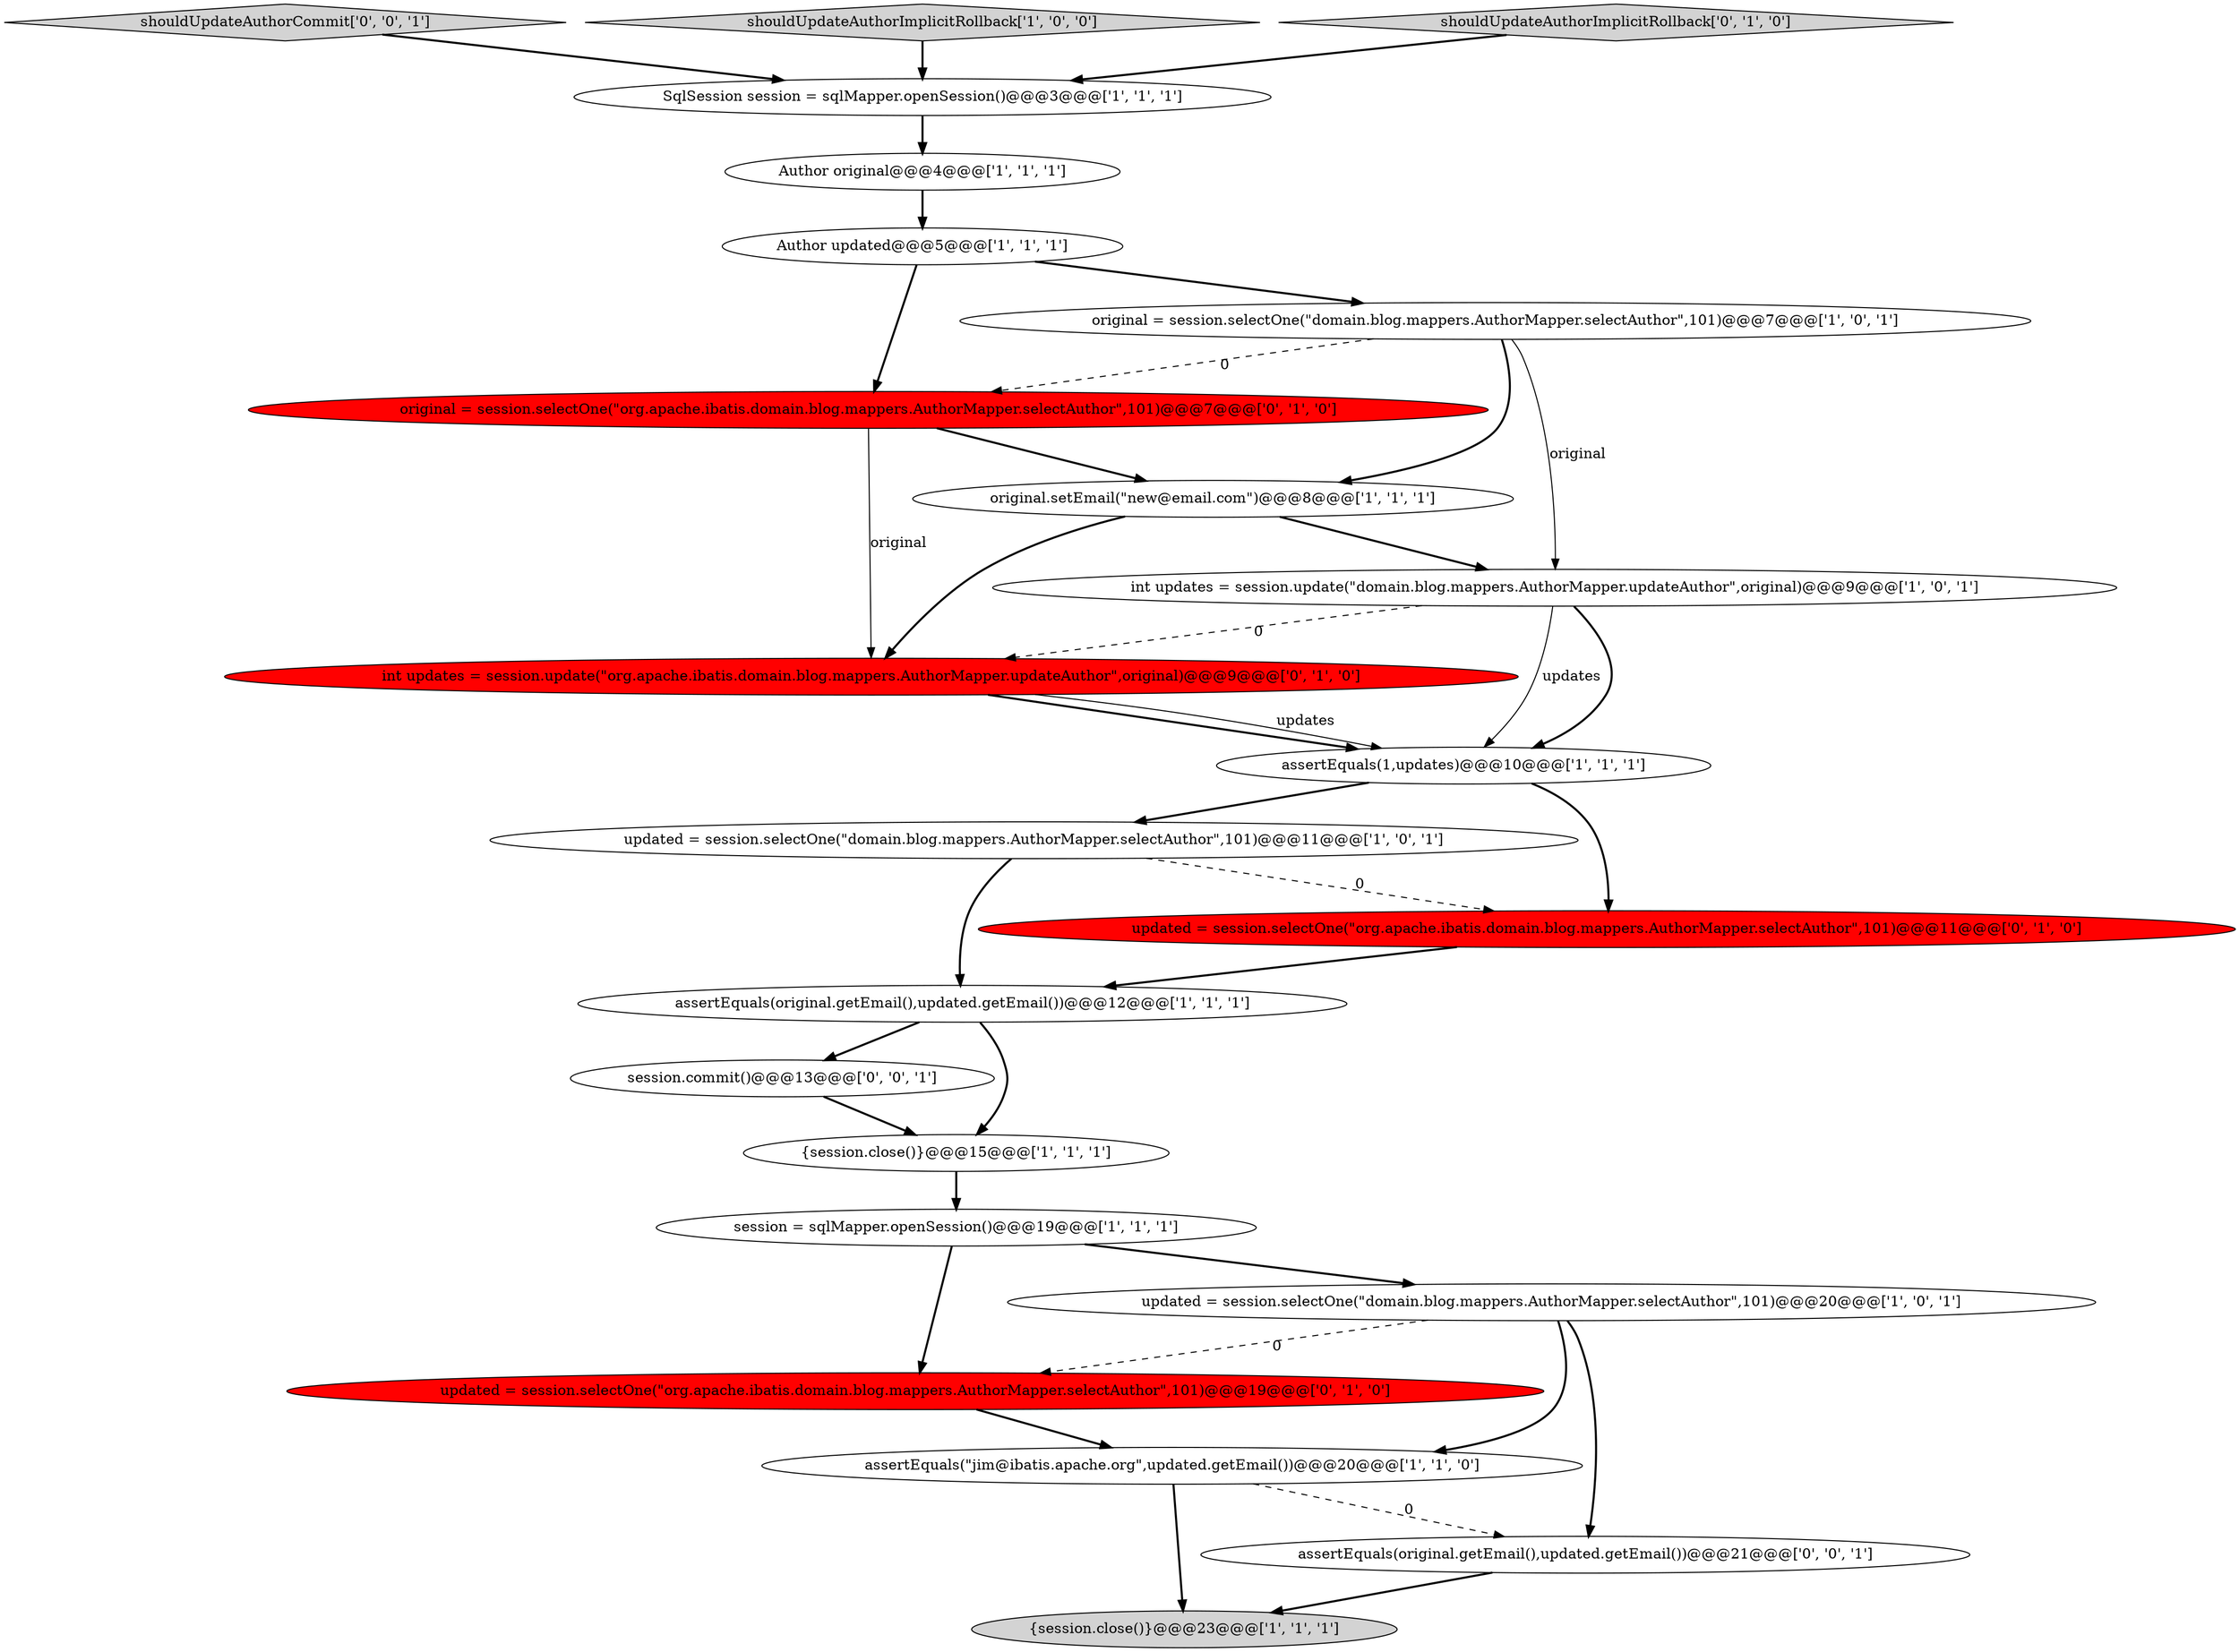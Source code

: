 digraph {
7 [style = filled, label = "{session.close()}@@@15@@@['1', '1', '1']", fillcolor = white, shape = ellipse image = "AAA0AAABBB1BBB"];
14 [style = filled, label = "original = session.selectOne(\"domain.blog.mappers.AuthorMapper.selectAuthor\",101)@@@7@@@['1', '0', '1']", fillcolor = white, shape = ellipse image = "AAA0AAABBB1BBB"];
20 [style = filled, label = "shouldUpdateAuthorCommit['0', '0', '1']", fillcolor = lightgray, shape = diamond image = "AAA0AAABBB3BBB"];
6 [style = filled, label = "assertEquals(\"jim@ibatis.apache.org\",updated.getEmail())@@@20@@@['1', '1', '0']", fillcolor = white, shape = ellipse image = "AAA0AAABBB1BBB"];
16 [style = filled, label = "original = session.selectOne(\"org.apache.ibatis.domain.blog.mappers.AuthorMapper.selectAuthor\",101)@@@7@@@['0', '1', '0']", fillcolor = red, shape = ellipse image = "AAA1AAABBB2BBB"];
12 [style = filled, label = "original.setEmail(\"new@email.com\")@@@8@@@['1', '1', '1']", fillcolor = white, shape = ellipse image = "AAA0AAABBB1BBB"];
1 [style = filled, label = "updated = session.selectOne(\"domain.blog.mappers.AuthorMapper.selectAuthor\",101)@@@11@@@['1', '0', '1']", fillcolor = white, shape = ellipse image = "AAA0AAABBB1BBB"];
3 [style = filled, label = "int updates = session.update(\"domain.blog.mappers.AuthorMapper.updateAuthor\",original)@@@9@@@['1', '0', '1']", fillcolor = white, shape = ellipse image = "AAA0AAABBB1BBB"];
13 [style = filled, label = "assertEquals(1,updates)@@@10@@@['1', '1', '1']", fillcolor = white, shape = ellipse image = "AAA0AAABBB1BBB"];
4 [style = filled, label = "session = sqlMapper.openSession()@@@19@@@['1', '1', '1']", fillcolor = white, shape = ellipse image = "AAA0AAABBB1BBB"];
18 [style = filled, label = "updated = session.selectOne(\"org.apache.ibatis.domain.blog.mappers.AuthorMapper.selectAuthor\",101)@@@11@@@['0', '1', '0']", fillcolor = red, shape = ellipse image = "AAA1AAABBB2BBB"];
9 [style = filled, label = "Author original@@@4@@@['1', '1', '1']", fillcolor = white, shape = ellipse image = "AAA0AAABBB1BBB"];
8 [style = filled, label = "shouldUpdateAuthorImplicitRollback['1', '0', '0']", fillcolor = lightgray, shape = diamond image = "AAA0AAABBB1BBB"];
2 [style = filled, label = "{session.close()}@@@23@@@['1', '1', '1']", fillcolor = lightgray, shape = ellipse image = "AAA0AAABBB1BBB"];
17 [style = filled, label = "updated = session.selectOne(\"org.apache.ibatis.domain.blog.mappers.AuthorMapper.selectAuthor\",101)@@@19@@@['0', '1', '0']", fillcolor = red, shape = ellipse image = "AAA1AAABBB2BBB"];
5 [style = filled, label = "updated = session.selectOne(\"domain.blog.mappers.AuthorMapper.selectAuthor\",101)@@@20@@@['1', '0', '1']", fillcolor = white, shape = ellipse image = "AAA0AAABBB1BBB"];
11 [style = filled, label = "Author updated@@@5@@@['1', '1', '1']", fillcolor = white, shape = ellipse image = "AAA0AAABBB1BBB"];
22 [style = filled, label = "session.commit()@@@13@@@['0', '0', '1']", fillcolor = white, shape = ellipse image = "AAA0AAABBB3BBB"];
0 [style = filled, label = "assertEquals(original.getEmail(),updated.getEmail())@@@12@@@['1', '1', '1']", fillcolor = white, shape = ellipse image = "AAA0AAABBB1BBB"];
10 [style = filled, label = "SqlSession session = sqlMapper.openSession()@@@3@@@['1', '1', '1']", fillcolor = white, shape = ellipse image = "AAA0AAABBB1BBB"];
15 [style = filled, label = "int updates = session.update(\"org.apache.ibatis.domain.blog.mappers.AuthorMapper.updateAuthor\",original)@@@9@@@['0', '1', '0']", fillcolor = red, shape = ellipse image = "AAA1AAABBB2BBB"];
21 [style = filled, label = "assertEquals(original.getEmail(),updated.getEmail())@@@21@@@['0', '0', '1']", fillcolor = white, shape = ellipse image = "AAA0AAABBB3BBB"];
19 [style = filled, label = "shouldUpdateAuthorImplicitRollback['0', '1', '0']", fillcolor = lightgray, shape = diamond image = "AAA0AAABBB2BBB"];
11->16 [style = bold, label=""];
6->21 [style = dashed, label="0"];
8->10 [style = bold, label=""];
14->3 [style = solid, label="original"];
15->13 [style = bold, label=""];
9->11 [style = bold, label=""];
4->17 [style = bold, label=""];
11->14 [style = bold, label=""];
17->6 [style = bold, label=""];
12->15 [style = bold, label=""];
19->10 [style = bold, label=""];
3->13 [style = solid, label="updates"];
1->18 [style = dashed, label="0"];
1->0 [style = bold, label=""];
7->4 [style = bold, label=""];
22->7 [style = bold, label=""];
13->1 [style = bold, label=""];
21->2 [style = bold, label=""];
0->7 [style = bold, label=""];
6->2 [style = bold, label=""];
20->10 [style = bold, label=""];
5->21 [style = bold, label=""];
5->17 [style = dashed, label="0"];
5->6 [style = bold, label=""];
15->13 [style = solid, label="updates"];
0->22 [style = bold, label=""];
14->12 [style = bold, label=""];
3->13 [style = bold, label=""];
3->15 [style = dashed, label="0"];
10->9 [style = bold, label=""];
12->3 [style = bold, label=""];
16->15 [style = solid, label="original"];
14->16 [style = dashed, label="0"];
4->5 [style = bold, label=""];
16->12 [style = bold, label=""];
18->0 [style = bold, label=""];
13->18 [style = bold, label=""];
}
